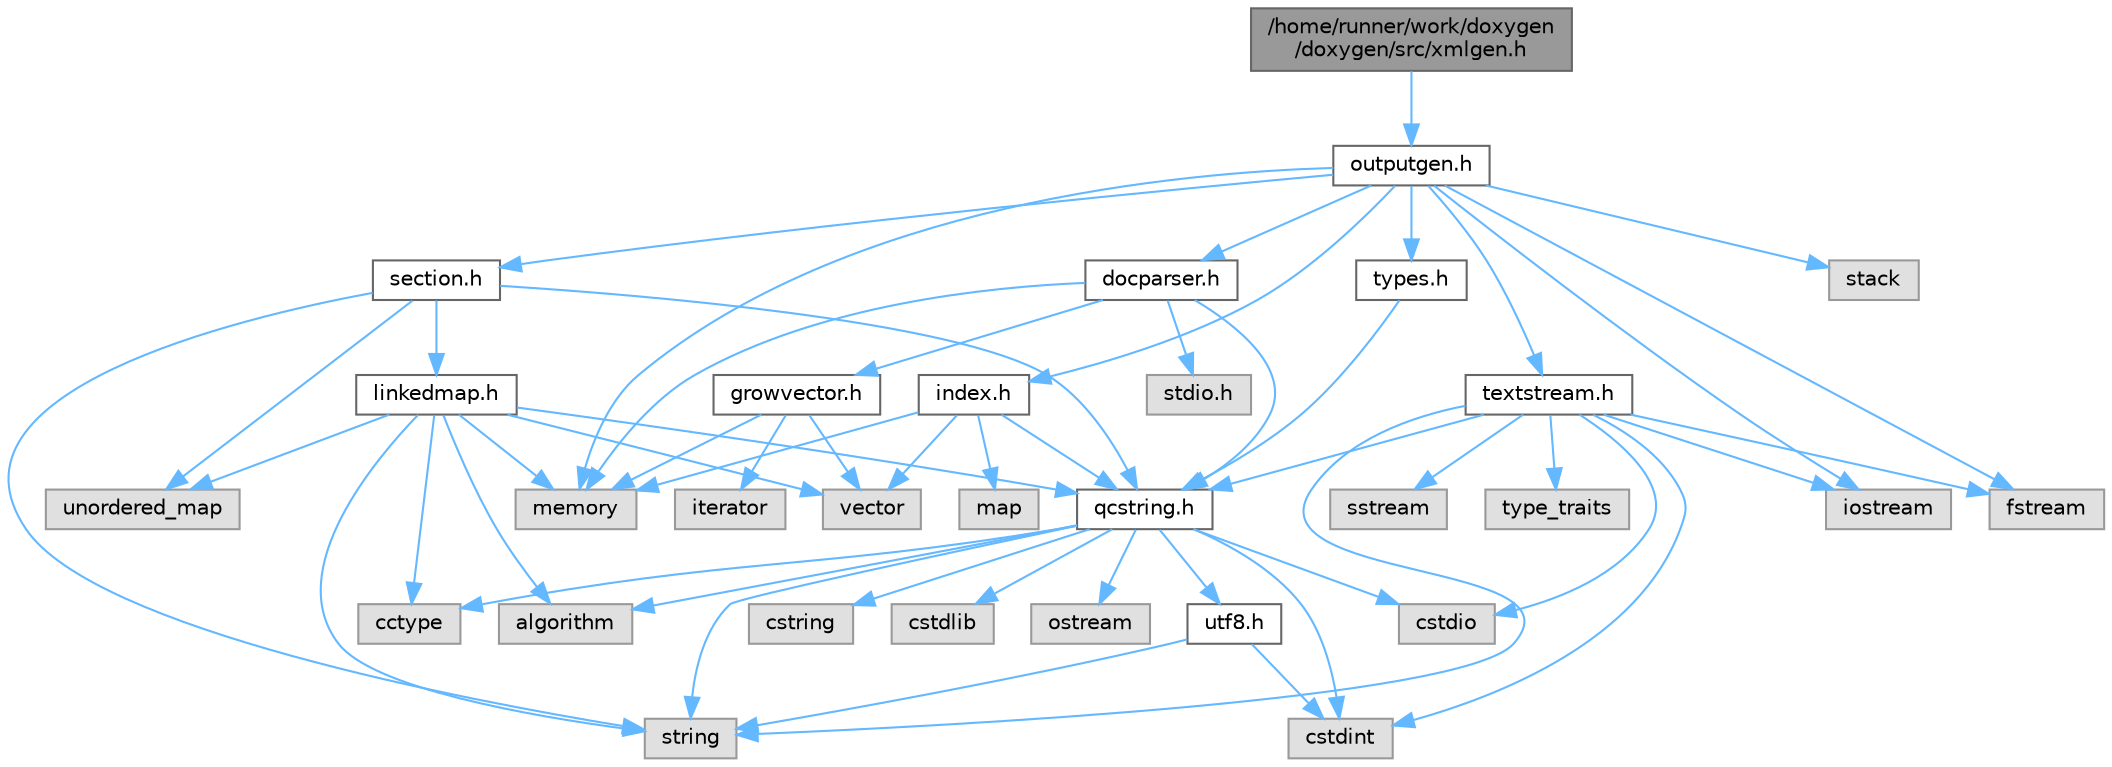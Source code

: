 digraph "/home/runner/work/doxygen/doxygen/src/xmlgen.h"
{
 // INTERACTIVE_SVG=YES
 // LATEX_PDF_SIZE
  bgcolor="transparent";
  edge [fontname=Helvetica,fontsize=10,labelfontname=Helvetica,labelfontsize=10];
  node [fontname=Helvetica,fontsize=10,shape=box,height=0.2,width=0.4];
  Node1 [label="/home/runner/work/doxygen\l/doxygen/src/xmlgen.h",height=0.2,width=0.4,color="gray40", fillcolor="grey60", style="filled", fontcolor="black",tooltip=" "];
  Node1 -> Node2 [color="steelblue1",style="solid",tooltip=" "];
  Node2 [label="outputgen.h",height=0.2,width=0.4,color="grey40", fillcolor="white", style="filled",URL="$df/d06/outputgen_8h.html",tooltip=" "];
  Node2 -> Node3 [color="steelblue1",style="solid",tooltip=" "];
  Node3 [label="memory",height=0.2,width=0.4,color="grey60", fillcolor="#E0E0E0", style="filled",tooltip=" "];
  Node2 -> Node4 [color="steelblue1",style="solid",tooltip=" "];
  Node4 [label="stack",height=0.2,width=0.4,color="grey60", fillcolor="#E0E0E0", style="filled",tooltip=" "];
  Node2 -> Node5 [color="steelblue1",style="solid",tooltip=" "];
  Node5 [label="iostream",height=0.2,width=0.4,color="grey60", fillcolor="#E0E0E0", style="filled",tooltip=" "];
  Node2 -> Node6 [color="steelblue1",style="solid",tooltip=" "];
  Node6 [label="fstream",height=0.2,width=0.4,color="grey60", fillcolor="#E0E0E0", style="filled",tooltip=" "];
  Node2 -> Node7 [color="steelblue1",style="solid",tooltip=" "];
  Node7 [label="types.h",height=0.2,width=0.4,color="grey40", fillcolor="white", style="filled",URL="$d9/d49/types_8h.html",tooltip="This file contains a number of basic enums and types."];
  Node7 -> Node8 [color="steelblue1",style="solid",tooltip=" "];
  Node8 [label="qcstring.h",height=0.2,width=0.4,color="grey40", fillcolor="white", style="filled",URL="$d7/d5c/qcstring_8h.html",tooltip=" "];
  Node8 -> Node9 [color="steelblue1",style="solid",tooltip=" "];
  Node9 [label="string",height=0.2,width=0.4,color="grey60", fillcolor="#E0E0E0", style="filled",tooltip=" "];
  Node8 -> Node10 [color="steelblue1",style="solid",tooltip=" "];
  Node10 [label="algorithm",height=0.2,width=0.4,color="grey60", fillcolor="#E0E0E0", style="filled",tooltip=" "];
  Node8 -> Node11 [color="steelblue1",style="solid",tooltip=" "];
  Node11 [label="cctype",height=0.2,width=0.4,color="grey60", fillcolor="#E0E0E0", style="filled",tooltip=" "];
  Node8 -> Node12 [color="steelblue1",style="solid",tooltip=" "];
  Node12 [label="cstring",height=0.2,width=0.4,color="grey60", fillcolor="#E0E0E0", style="filled",tooltip=" "];
  Node8 -> Node13 [color="steelblue1",style="solid",tooltip=" "];
  Node13 [label="cstdio",height=0.2,width=0.4,color="grey60", fillcolor="#E0E0E0", style="filled",tooltip=" "];
  Node8 -> Node14 [color="steelblue1",style="solid",tooltip=" "];
  Node14 [label="cstdlib",height=0.2,width=0.4,color="grey60", fillcolor="#E0E0E0", style="filled",tooltip=" "];
  Node8 -> Node15 [color="steelblue1",style="solid",tooltip=" "];
  Node15 [label="cstdint",height=0.2,width=0.4,color="grey60", fillcolor="#E0E0E0", style="filled",tooltip=" "];
  Node8 -> Node16 [color="steelblue1",style="solid",tooltip=" "];
  Node16 [label="ostream",height=0.2,width=0.4,color="grey60", fillcolor="#E0E0E0", style="filled",tooltip=" "];
  Node8 -> Node17 [color="steelblue1",style="solid",tooltip=" "];
  Node17 [label="utf8.h",height=0.2,width=0.4,color="grey40", fillcolor="white", style="filled",URL="$db/d7c/utf8_8h.html",tooltip="Various UTF8 related helper functions."];
  Node17 -> Node15 [color="steelblue1",style="solid",tooltip=" "];
  Node17 -> Node9 [color="steelblue1",style="solid",tooltip=" "];
  Node2 -> Node18 [color="steelblue1",style="solid",tooltip=" "];
  Node18 [label="index.h",height=0.2,width=0.4,color="grey40", fillcolor="white", style="filled",URL="$d1/db5/index_8h.html",tooltip=" "];
  Node18 -> Node3 [color="steelblue1",style="solid",tooltip=" "];
  Node18 -> Node19 [color="steelblue1",style="solid",tooltip=" "];
  Node19 [label="vector",height=0.2,width=0.4,color="grey60", fillcolor="#E0E0E0", style="filled",tooltip=" "];
  Node18 -> Node20 [color="steelblue1",style="solid",tooltip=" "];
  Node20 [label="map",height=0.2,width=0.4,color="grey60", fillcolor="#E0E0E0", style="filled",tooltip=" "];
  Node18 -> Node8 [color="steelblue1",style="solid",tooltip=" "];
  Node2 -> Node21 [color="steelblue1",style="solid",tooltip=" "];
  Node21 [label="section.h",height=0.2,width=0.4,color="grey40", fillcolor="white", style="filled",URL="$d1/d2a/section_8h.html",tooltip=" "];
  Node21 -> Node9 [color="steelblue1",style="solid",tooltip=" "];
  Node21 -> Node22 [color="steelblue1",style="solid",tooltip=" "];
  Node22 [label="unordered_map",height=0.2,width=0.4,color="grey60", fillcolor="#E0E0E0", style="filled",tooltip=" "];
  Node21 -> Node8 [color="steelblue1",style="solid",tooltip=" "];
  Node21 -> Node23 [color="steelblue1",style="solid",tooltip=" "];
  Node23 [label="linkedmap.h",height=0.2,width=0.4,color="grey40", fillcolor="white", style="filled",URL="$da/de1/linkedmap_8h.html",tooltip=" "];
  Node23 -> Node22 [color="steelblue1",style="solid",tooltip=" "];
  Node23 -> Node19 [color="steelblue1",style="solid",tooltip=" "];
  Node23 -> Node3 [color="steelblue1",style="solid",tooltip=" "];
  Node23 -> Node9 [color="steelblue1",style="solid",tooltip=" "];
  Node23 -> Node10 [color="steelblue1",style="solid",tooltip=" "];
  Node23 -> Node11 [color="steelblue1",style="solid",tooltip=" "];
  Node23 -> Node8 [color="steelblue1",style="solid",tooltip=" "];
  Node2 -> Node24 [color="steelblue1",style="solid",tooltip=" "];
  Node24 [label="textstream.h",height=0.2,width=0.4,color="grey40", fillcolor="white", style="filled",URL="$d4/d7d/textstream_8h.html",tooltip=" "];
  Node24 -> Node9 [color="steelblue1",style="solid",tooltip=" "];
  Node24 -> Node5 [color="steelblue1",style="solid",tooltip=" "];
  Node24 -> Node25 [color="steelblue1",style="solid",tooltip=" "];
  Node25 [label="sstream",height=0.2,width=0.4,color="grey60", fillcolor="#E0E0E0", style="filled",tooltip=" "];
  Node24 -> Node15 [color="steelblue1",style="solid",tooltip=" "];
  Node24 -> Node13 [color="steelblue1",style="solid",tooltip=" "];
  Node24 -> Node6 [color="steelblue1",style="solid",tooltip=" "];
  Node24 -> Node26 [color="steelblue1",style="solid",tooltip=" "];
  Node26 [label="type_traits",height=0.2,width=0.4,color="grey60", fillcolor="#E0E0E0", style="filled",tooltip=" "];
  Node24 -> Node8 [color="steelblue1",style="solid",tooltip=" "];
  Node2 -> Node27 [color="steelblue1",style="solid",tooltip=" "];
  Node27 [label="docparser.h",height=0.2,width=0.4,color="grey40", fillcolor="white", style="filled",URL="$de/d9c/docparser_8h.html",tooltip=" "];
  Node27 -> Node28 [color="steelblue1",style="solid",tooltip=" "];
  Node28 [label="stdio.h",height=0.2,width=0.4,color="grey60", fillcolor="#E0E0E0", style="filled",tooltip=" "];
  Node27 -> Node3 [color="steelblue1",style="solid",tooltip=" "];
  Node27 -> Node8 [color="steelblue1",style="solid",tooltip=" "];
  Node27 -> Node29 [color="steelblue1",style="solid",tooltip=" "];
  Node29 [label="growvector.h",height=0.2,width=0.4,color="grey40", fillcolor="white", style="filled",URL="$d7/d50/growvector_8h.html",tooltip=" "];
  Node29 -> Node19 [color="steelblue1",style="solid",tooltip=" "];
  Node29 -> Node3 [color="steelblue1",style="solid",tooltip=" "];
  Node29 -> Node30 [color="steelblue1",style="solid",tooltip=" "];
  Node30 [label="iterator",height=0.2,width=0.4,color="grey60", fillcolor="#E0E0E0", style="filled",tooltip=" "];
}
